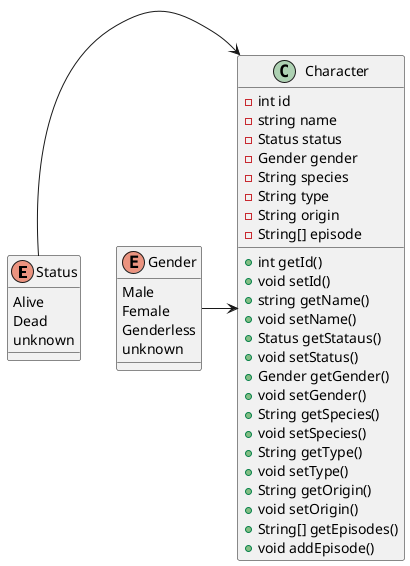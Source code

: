 @startuml Character

enum Status {
  Alive
  Dead
  unknown
}

enum Gender {
  Male
  Female
  Genderless
  unknown
}

class Character {
  - int id
  - string name
  - Status status
  - Gender gender
  - String species
  - String type
  - String origin
  - String[] episode

  + int getId()
  + void setId()
  + string getName()
  + void setName()
  + Status getStataus()
  + void setStatus()
  + Gender getGender()
  + void setGender()
  + String getSpecies()
  + void setSpecies()
  + String getType()
  + void setType()
  + String getOrigin()
  + void setOrigin()
  + String[] getEpisodes()
  + void addEpisode()
}

Status -> Character
Gender -> Character

@enduml